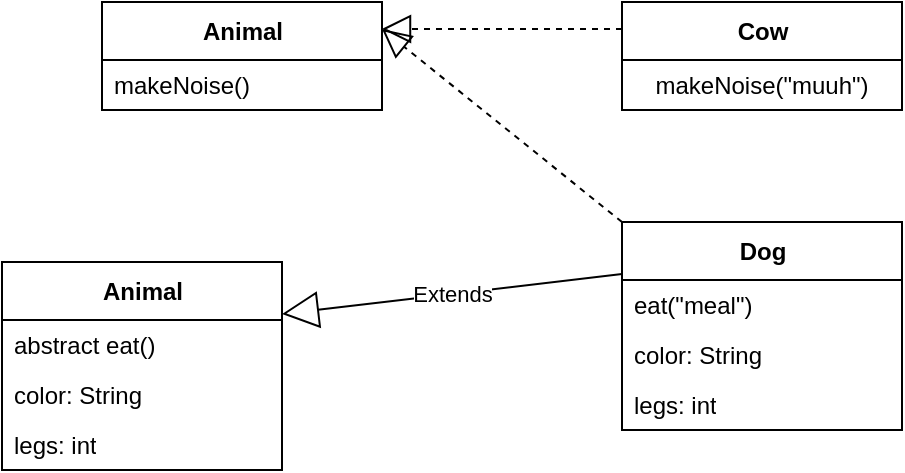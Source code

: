 <mxfile version="20.5.3" type="device"><diagram id="OHFRO_UkUOLS6vypph_2" name="Seite-1"><mxGraphModel dx="1038" dy="538" grid="0" gridSize="10" guides="1" tooltips="1" connect="1" arrows="1" fold="1" page="1" pageScale="1" pageWidth="827" pageHeight="1169" math="0" shadow="0"><root><mxCell id="0"/><mxCell id="1" parent="0"/><mxCell id="Lrc3XZLwt3x8Co0c4lHT-1" value="Animal" style="swimlane;fontStyle=1;align=center;verticalAlign=middle;childLayout=stackLayout;horizontal=1;startSize=29;horizontalStack=0;resizeParent=1;resizeParentMax=0;resizeLast=0;collapsible=0;marginBottom=0;html=1;" vertex="1" parent="1"><mxGeometry x="250" y="390" width="140" height="104" as="geometry"/></mxCell><mxCell id="Lrc3XZLwt3x8Co0c4lHT-2" value="abstract eat()" style="text;html=1;strokeColor=none;fillColor=none;align=left;verticalAlign=middle;spacingLeft=4;spacingRight=4;overflow=hidden;rotatable=0;points=[[0,0.5],[1,0.5]];portConstraint=eastwest;" vertex="1" parent="Lrc3XZLwt3x8Co0c4lHT-1"><mxGeometry y="29" width="140" height="25" as="geometry"/></mxCell><mxCell id="Lrc3XZLwt3x8Co0c4lHT-5" value="color: String" style="text;html=1;strokeColor=none;fillColor=none;align=left;verticalAlign=middle;spacingLeft=4;spacingRight=4;overflow=hidden;rotatable=0;points=[[0,0.5],[1,0.5]];portConstraint=eastwest;" vertex="1" parent="Lrc3XZLwt3x8Co0c4lHT-1"><mxGeometry y="54" width="140" height="25" as="geometry"/></mxCell><mxCell id="Lrc3XZLwt3x8Co0c4lHT-9" value="legs: int" style="text;html=1;strokeColor=none;fillColor=none;align=left;verticalAlign=middle;spacingLeft=4;spacingRight=4;overflow=hidden;rotatable=0;points=[[0,0.5],[1,0.5]];portConstraint=eastwest;" vertex="1" parent="Lrc3XZLwt3x8Co0c4lHT-1"><mxGeometry y="79" width="140" height="25" as="geometry"/></mxCell><mxCell id="Lrc3XZLwt3x8Co0c4lHT-4" value="Cow" style="swimlane;fontStyle=1;align=center;verticalAlign=middle;childLayout=stackLayout;horizontal=1;startSize=29;horizontalStack=0;resizeParent=1;resizeParentMax=0;resizeLast=0;collapsible=0;marginBottom=0;html=1;" vertex="1" parent="1"><mxGeometry x="560" y="260" width="140" height="54" as="geometry"/></mxCell><mxCell id="Lrc3XZLwt3x8Co0c4lHT-8" value="makeNoise(&quot;muuh&quot;)" style="text;html=1;strokeColor=none;fillColor=none;align=center;verticalAlign=middle;spacingLeft=4;spacingRight=4;overflow=hidden;rotatable=0;points=[[0,0.5],[1,0.5]];portConstraint=eastwest;" vertex="1" parent="Lrc3XZLwt3x8Co0c4lHT-4"><mxGeometry y="29" width="140" height="25" as="geometry"/></mxCell><mxCell id="Lrc3XZLwt3x8Co0c4lHT-10" value="Dog" style="swimlane;fontStyle=1;align=center;verticalAlign=middle;childLayout=stackLayout;horizontal=1;startSize=29;horizontalStack=0;resizeParent=1;resizeParentMax=0;resizeLast=0;collapsible=0;marginBottom=0;html=1;" vertex="1" parent="1"><mxGeometry x="560" y="370" width="140" height="104" as="geometry"/></mxCell><mxCell id="Lrc3XZLwt3x8Co0c4lHT-16" value="eat(&quot;meal&quot;)" style="text;html=1;strokeColor=none;fillColor=none;align=left;verticalAlign=middle;spacingLeft=4;spacingRight=4;overflow=hidden;rotatable=0;points=[[0,0.5],[1,0.5]];portConstraint=eastwest;" vertex="1" parent="Lrc3XZLwt3x8Co0c4lHT-10"><mxGeometry y="29" width="140" height="25" as="geometry"/></mxCell><mxCell id="Lrc3XZLwt3x8Co0c4lHT-12" value="color: String" style="text;html=1;strokeColor=none;fillColor=none;align=left;verticalAlign=middle;spacingLeft=4;spacingRight=4;overflow=hidden;rotatable=0;points=[[0,0.5],[1,0.5]];portConstraint=eastwest;" vertex="1" parent="Lrc3XZLwt3x8Co0c4lHT-10"><mxGeometry y="54" width="140" height="25" as="geometry"/></mxCell><mxCell id="Lrc3XZLwt3x8Co0c4lHT-13" value="legs: int" style="text;html=1;strokeColor=none;fillColor=none;align=left;verticalAlign=middle;spacingLeft=4;spacingRight=4;overflow=hidden;rotatable=0;points=[[0,0.5],[1,0.5]];portConstraint=eastwest;" vertex="1" parent="Lrc3XZLwt3x8Co0c4lHT-10"><mxGeometry y="79" width="140" height="25" as="geometry"/></mxCell><mxCell id="Lrc3XZLwt3x8Co0c4lHT-17" value="Animal" style="swimlane;fontStyle=1;align=center;verticalAlign=middle;childLayout=stackLayout;horizontal=1;startSize=29;horizontalStack=0;resizeParent=1;resizeParentMax=0;resizeLast=0;collapsible=0;marginBottom=0;html=1;" vertex="1" parent="1"><mxGeometry x="300" y="260" width="140" height="54" as="geometry"/></mxCell><mxCell id="Lrc3XZLwt3x8Co0c4lHT-18" value="makeNoise()" style="text;html=1;strokeColor=none;fillColor=none;align=left;verticalAlign=middle;spacingLeft=4;spacingRight=4;overflow=hidden;rotatable=0;points=[[0,0.5],[1,0.5]];portConstraint=eastwest;" vertex="1" parent="Lrc3XZLwt3x8Co0c4lHT-17"><mxGeometry y="29" width="140" height="25" as="geometry"/></mxCell><mxCell id="Lrc3XZLwt3x8Co0c4lHT-23" value="" style="endArrow=block;dashed=1;endFill=0;endSize=12;html=1;rounded=0;exitX=0;exitY=0;exitDx=0;exitDy=0;entryX=1;entryY=0.25;entryDx=0;entryDy=0;" edge="1" parent="1" source="Lrc3XZLwt3x8Co0c4lHT-10" target="Lrc3XZLwt3x8Co0c4lHT-17"><mxGeometry width="160" relative="1" as="geometry"><mxPoint x="330" y="340" as="sourcePoint"/><mxPoint x="490" y="340" as="targetPoint"/></mxGeometry></mxCell><mxCell id="Lrc3XZLwt3x8Co0c4lHT-24" value="" style="endArrow=block;dashed=1;endFill=0;endSize=12;html=1;rounded=0;entryX=1;entryY=0.25;entryDx=0;entryDy=0;exitX=0;exitY=0.25;exitDx=0;exitDy=0;" edge="1" parent="1" source="Lrc3XZLwt3x8Co0c4lHT-4" target="Lrc3XZLwt3x8Co0c4lHT-17"><mxGeometry width="160" relative="1" as="geometry"><mxPoint x="330" y="340" as="sourcePoint"/><mxPoint x="490" y="340" as="targetPoint"/></mxGeometry></mxCell><mxCell id="Lrc3XZLwt3x8Co0c4lHT-25" value="Extends" style="endArrow=block;endSize=16;endFill=0;html=1;rounded=0;entryX=1;entryY=0.25;entryDx=0;entryDy=0;exitX=0;exitY=0.25;exitDx=0;exitDy=0;" edge="1" parent="1" source="Lrc3XZLwt3x8Co0c4lHT-10" target="Lrc3XZLwt3x8Co0c4lHT-1"><mxGeometry width="160" relative="1" as="geometry"><mxPoint x="330" y="340" as="sourcePoint"/><mxPoint x="490" y="340" as="targetPoint"/></mxGeometry></mxCell></root></mxGraphModel></diagram></mxfile>